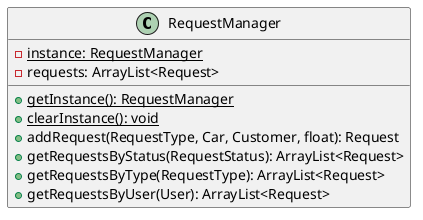 @startuml
class RequestManager {
    {static} -instance: RequestManager
    -requests: ArrayList<Request>
    {static} +getInstance(): RequestManager
    {static} +clearInstance(): void
    +addRequest(RequestType, Car, Customer, float): Request
    +getRequestsByStatus(RequestStatus): ArrayList<Request>
    +getRequestsByType(RequestType): ArrayList<Request>
    +getRequestsByUser(User): ArrayList<Request>
}
@enduml